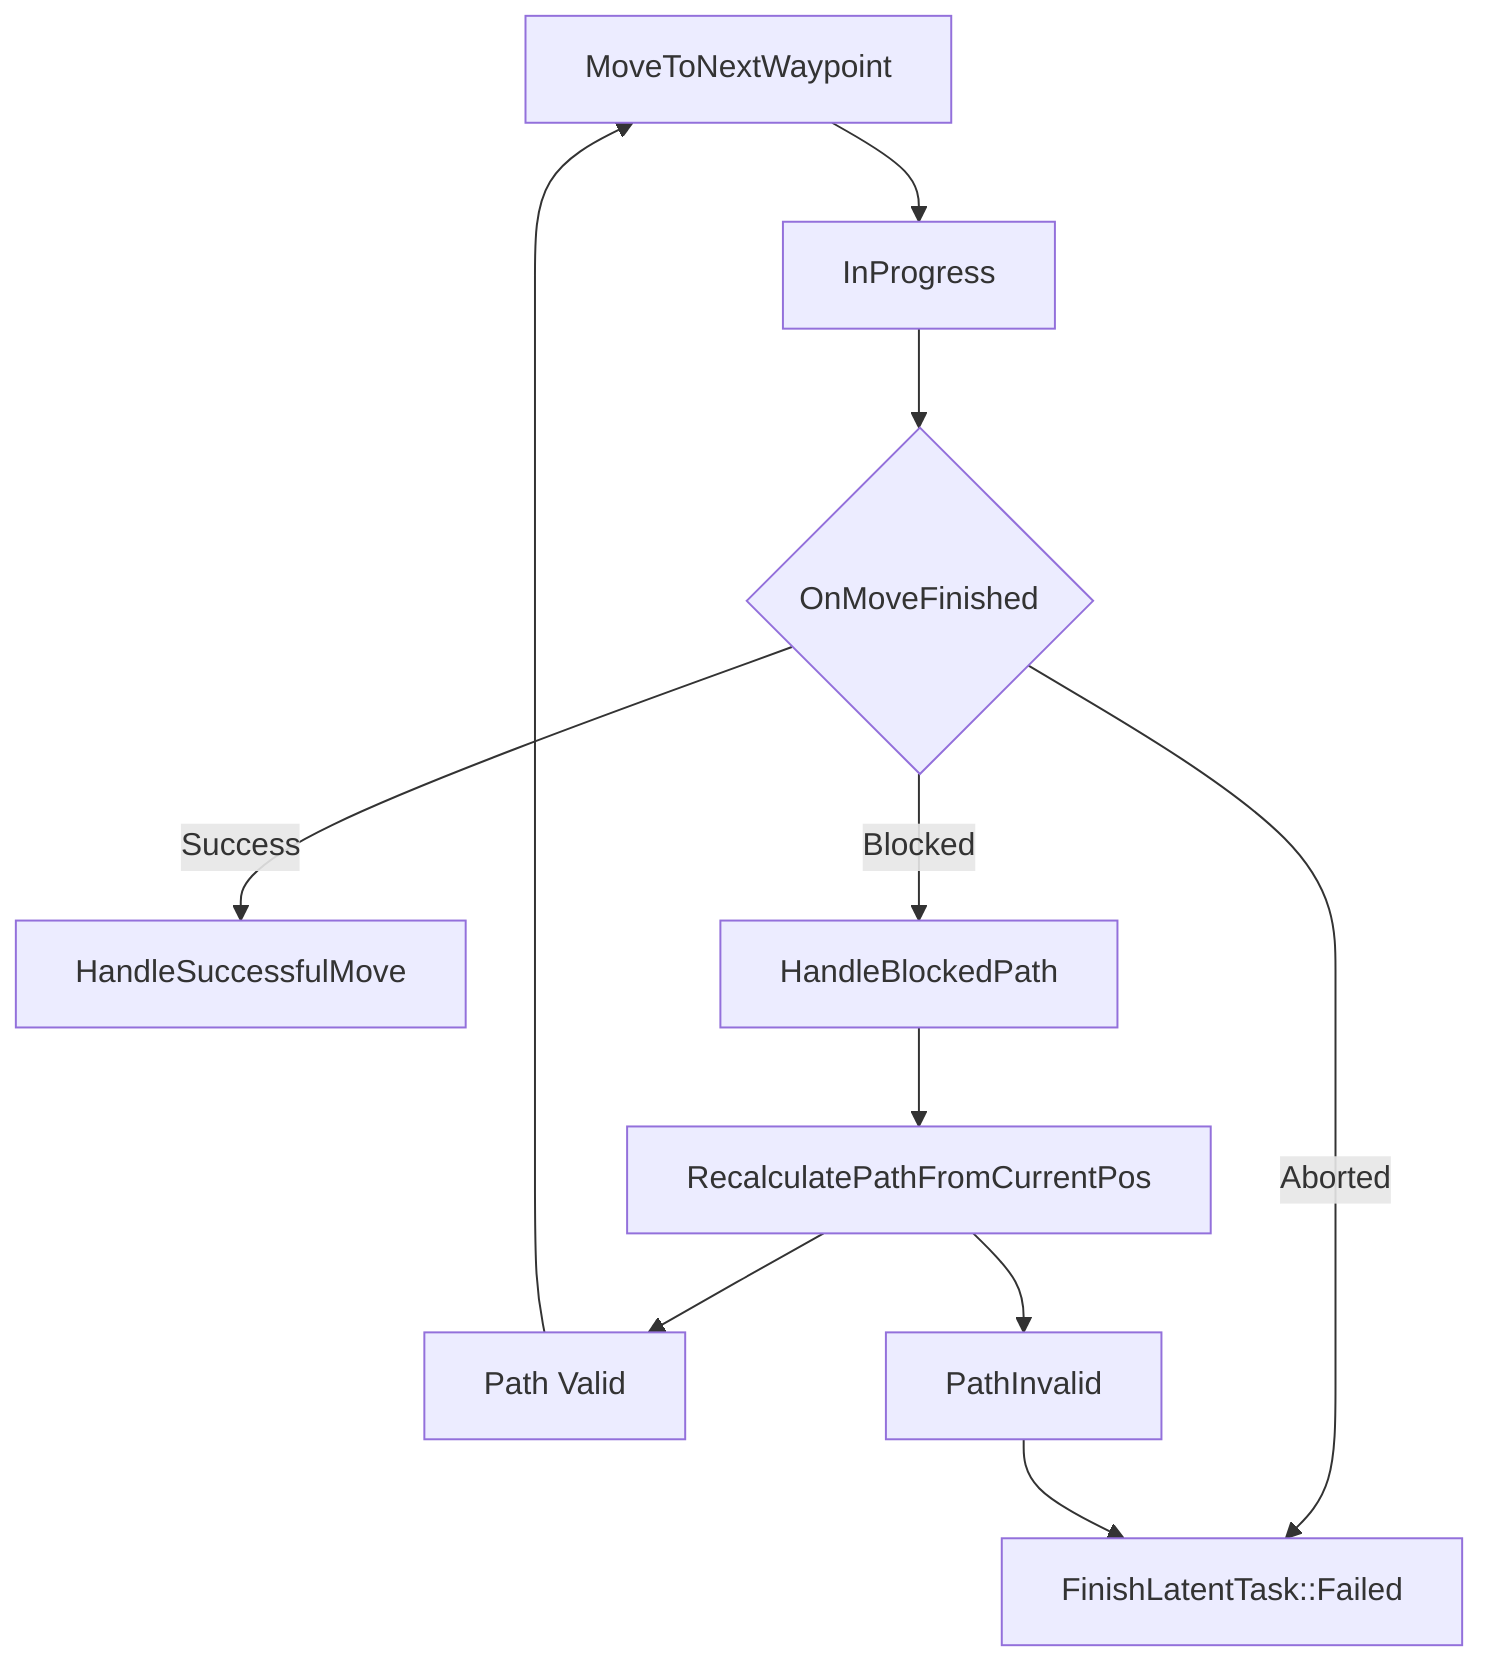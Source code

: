 flowchart TD
    A[MoveToNextWaypoint] --> B[InProgress]
    B --> C{OnMoveFinished}
    C -->|Success| D[HandleSuccessfulMove]
    C -->|Blocked| E[HandleBlockedPath]
    C -->|Aborted| F[FinishLatentTask::Failed]
    E --> G[RecalculatePathFromCurrentPos]
    G --> H[Path Valid] 
    G --> I[PathInvalid]
    H --> A
    I --> F